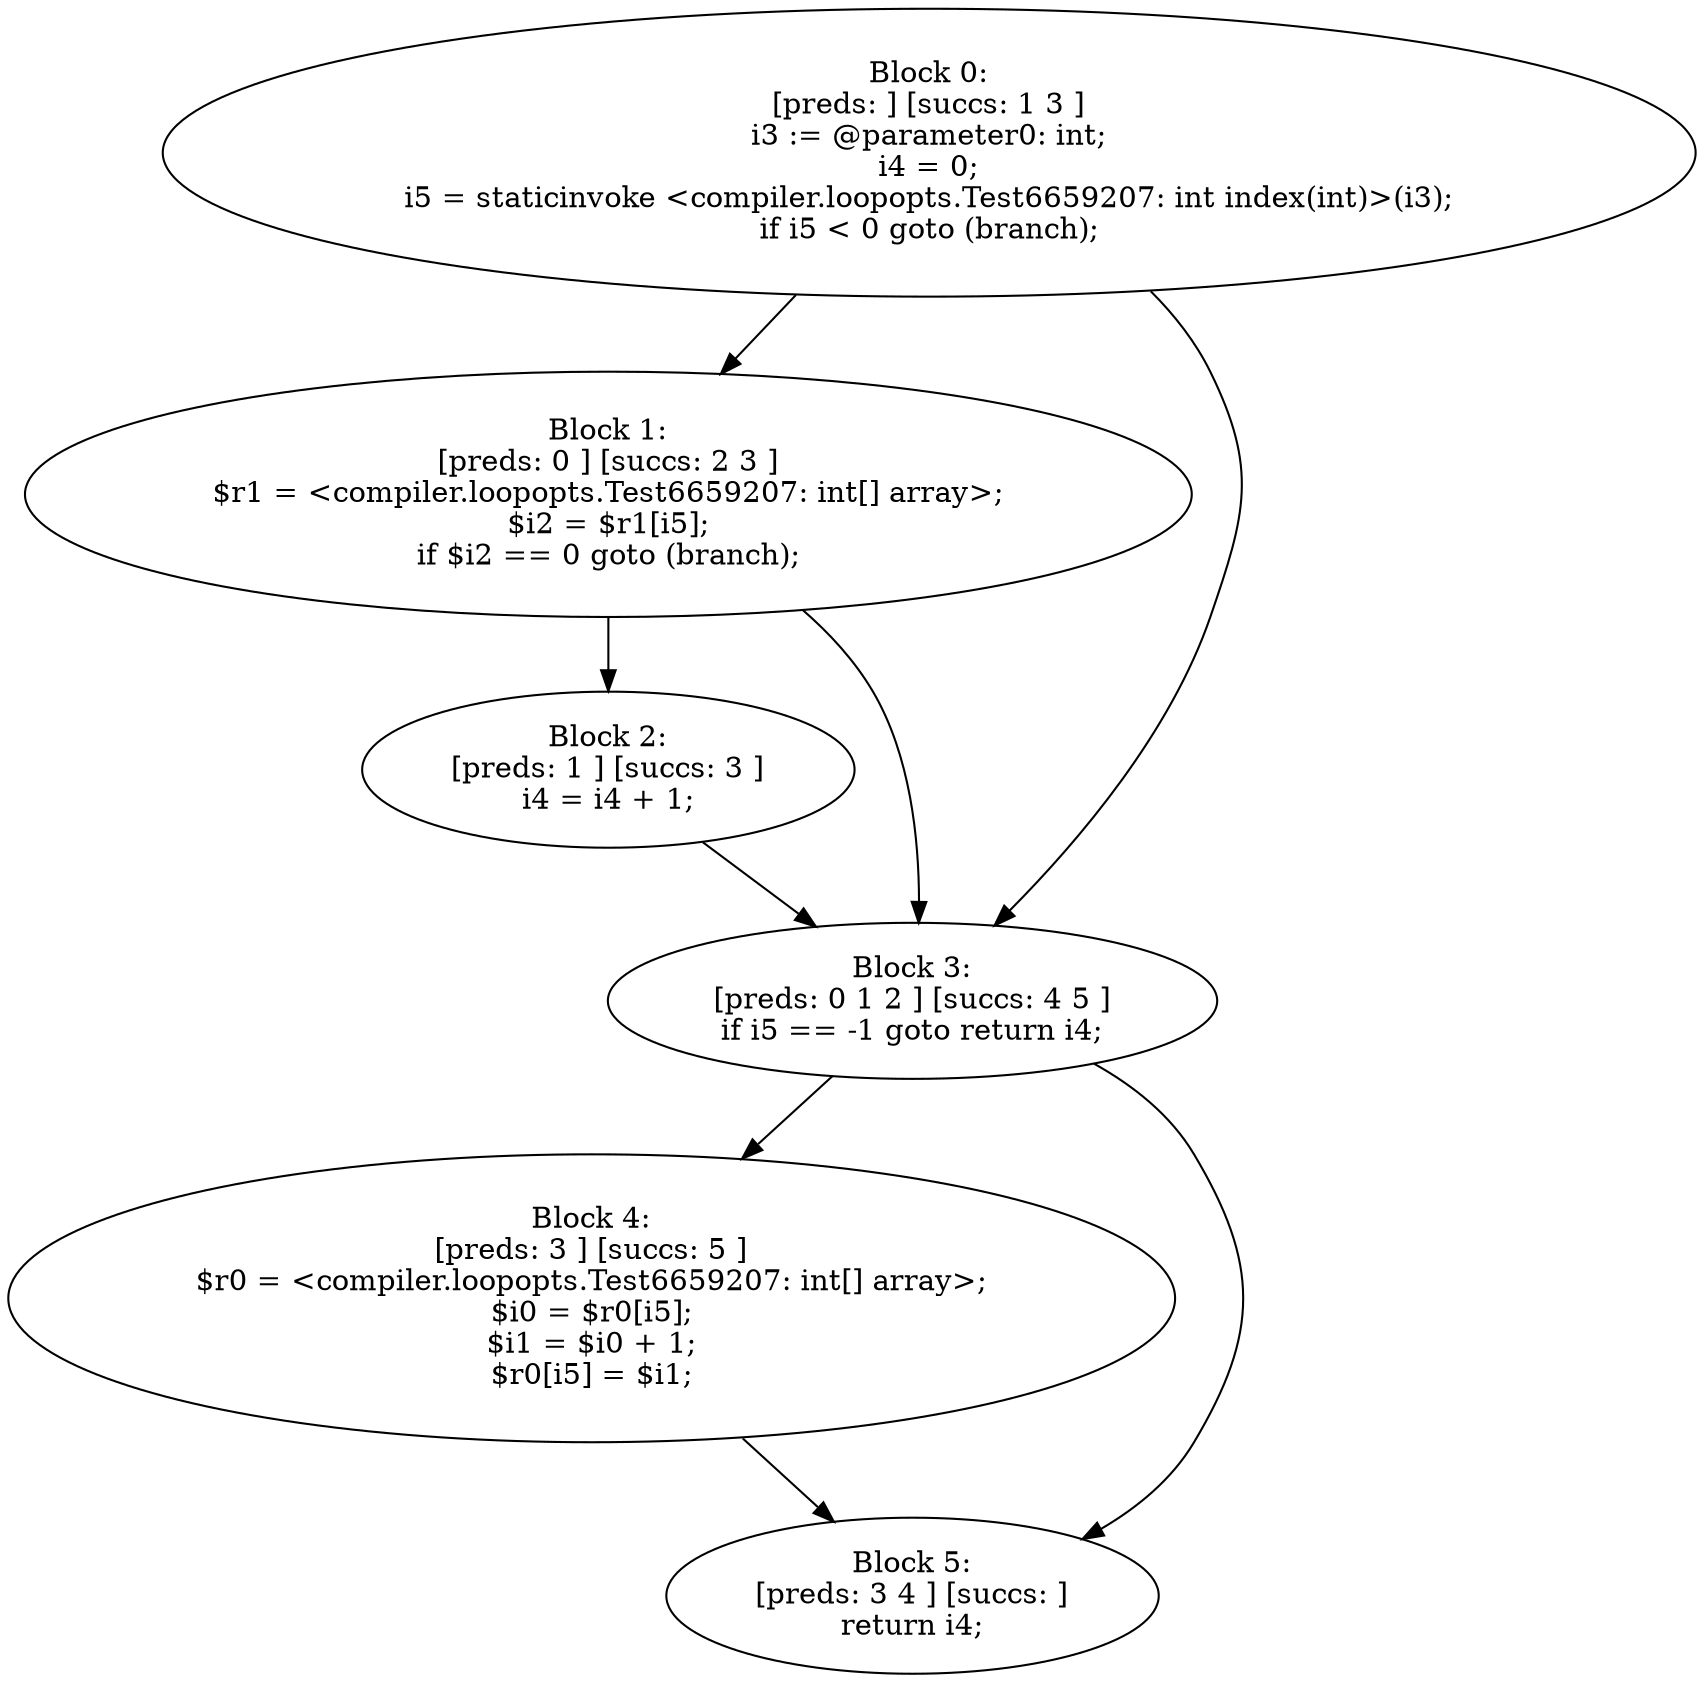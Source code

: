 digraph "unitGraph" {
    "Block 0:
[preds: ] [succs: 1 3 ]
i3 := @parameter0: int;
i4 = 0;
i5 = staticinvoke <compiler.loopopts.Test6659207: int index(int)>(i3);
if i5 < 0 goto (branch);
"
    "Block 1:
[preds: 0 ] [succs: 2 3 ]
$r1 = <compiler.loopopts.Test6659207: int[] array>;
$i2 = $r1[i5];
if $i2 == 0 goto (branch);
"
    "Block 2:
[preds: 1 ] [succs: 3 ]
i4 = i4 + 1;
"
    "Block 3:
[preds: 0 1 2 ] [succs: 4 5 ]
if i5 == -1 goto return i4;
"
    "Block 4:
[preds: 3 ] [succs: 5 ]
$r0 = <compiler.loopopts.Test6659207: int[] array>;
$i0 = $r0[i5];
$i1 = $i0 + 1;
$r0[i5] = $i1;
"
    "Block 5:
[preds: 3 4 ] [succs: ]
return i4;
"
    "Block 0:
[preds: ] [succs: 1 3 ]
i3 := @parameter0: int;
i4 = 0;
i5 = staticinvoke <compiler.loopopts.Test6659207: int index(int)>(i3);
if i5 < 0 goto (branch);
"->"Block 1:
[preds: 0 ] [succs: 2 3 ]
$r1 = <compiler.loopopts.Test6659207: int[] array>;
$i2 = $r1[i5];
if $i2 == 0 goto (branch);
";
    "Block 0:
[preds: ] [succs: 1 3 ]
i3 := @parameter0: int;
i4 = 0;
i5 = staticinvoke <compiler.loopopts.Test6659207: int index(int)>(i3);
if i5 < 0 goto (branch);
"->"Block 3:
[preds: 0 1 2 ] [succs: 4 5 ]
if i5 == -1 goto return i4;
";
    "Block 1:
[preds: 0 ] [succs: 2 3 ]
$r1 = <compiler.loopopts.Test6659207: int[] array>;
$i2 = $r1[i5];
if $i2 == 0 goto (branch);
"->"Block 2:
[preds: 1 ] [succs: 3 ]
i4 = i4 + 1;
";
    "Block 1:
[preds: 0 ] [succs: 2 3 ]
$r1 = <compiler.loopopts.Test6659207: int[] array>;
$i2 = $r1[i5];
if $i2 == 0 goto (branch);
"->"Block 3:
[preds: 0 1 2 ] [succs: 4 5 ]
if i5 == -1 goto return i4;
";
    "Block 2:
[preds: 1 ] [succs: 3 ]
i4 = i4 + 1;
"->"Block 3:
[preds: 0 1 2 ] [succs: 4 5 ]
if i5 == -1 goto return i4;
";
    "Block 3:
[preds: 0 1 2 ] [succs: 4 5 ]
if i5 == -1 goto return i4;
"->"Block 4:
[preds: 3 ] [succs: 5 ]
$r0 = <compiler.loopopts.Test6659207: int[] array>;
$i0 = $r0[i5];
$i1 = $i0 + 1;
$r0[i5] = $i1;
";
    "Block 3:
[preds: 0 1 2 ] [succs: 4 5 ]
if i5 == -1 goto return i4;
"->"Block 5:
[preds: 3 4 ] [succs: ]
return i4;
";
    "Block 4:
[preds: 3 ] [succs: 5 ]
$r0 = <compiler.loopopts.Test6659207: int[] array>;
$i0 = $r0[i5];
$i1 = $i0 + 1;
$r0[i5] = $i1;
"->"Block 5:
[preds: 3 4 ] [succs: ]
return i4;
";
}
